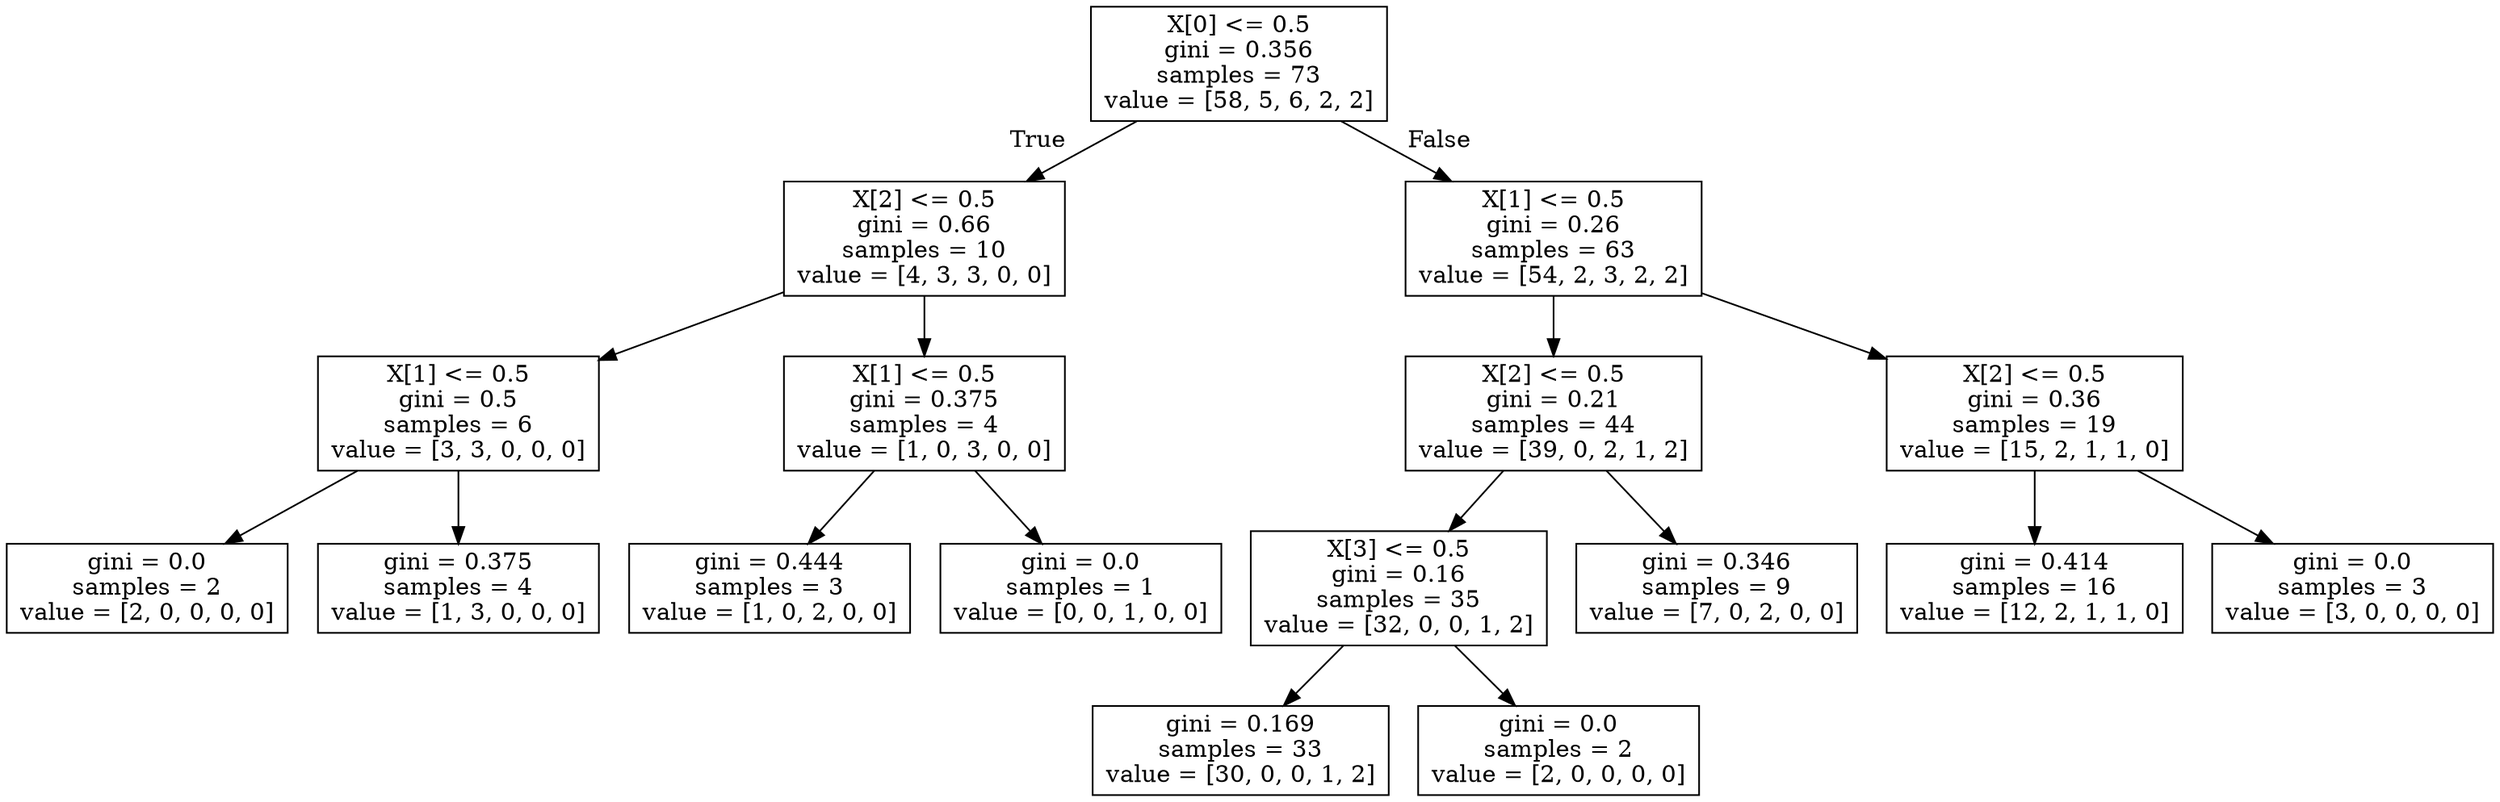 digraph Tree {
node [shape=box] ;
0 [label="X[0] <= 0.5\ngini = 0.356\nsamples = 73\nvalue = [58, 5, 6, 2, 2]"] ;
1 [label="X[2] <= 0.5\ngini = 0.66\nsamples = 10\nvalue = [4, 3, 3, 0, 0]"] ;
0 -> 1 [labeldistance=2.5, labelangle=45, headlabel="True"] ;
2 [label="X[1] <= 0.5\ngini = 0.5\nsamples = 6\nvalue = [3, 3, 0, 0, 0]"] ;
1 -> 2 ;
3 [label="gini = 0.0\nsamples = 2\nvalue = [2, 0, 0, 0, 0]"] ;
2 -> 3 ;
4 [label="gini = 0.375\nsamples = 4\nvalue = [1, 3, 0, 0, 0]"] ;
2 -> 4 ;
5 [label="X[1] <= 0.5\ngini = 0.375\nsamples = 4\nvalue = [1, 0, 3, 0, 0]"] ;
1 -> 5 ;
6 [label="gini = 0.444\nsamples = 3\nvalue = [1, 0, 2, 0, 0]"] ;
5 -> 6 ;
7 [label="gini = 0.0\nsamples = 1\nvalue = [0, 0, 1, 0, 0]"] ;
5 -> 7 ;
8 [label="X[1] <= 0.5\ngini = 0.26\nsamples = 63\nvalue = [54, 2, 3, 2, 2]"] ;
0 -> 8 [labeldistance=2.5, labelangle=-45, headlabel="False"] ;
9 [label="X[2] <= 0.5\ngini = 0.21\nsamples = 44\nvalue = [39, 0, 2, 1, 2]"] ;
8 -> 9 ;
10 [label="X[3] <= 0.5\ngini = 0.16\nsamples = 35\nvalue = [32, 0, 0, 1, 2]"] ;
9 -> 10 ;
11 [label="gini = 0.169\nsamples = 33\nvalue = [30, 0, 0, 1, 2]"] ;
10 -> 11 ;
12 [label="gini = 0.0\nsamples = 2\nvalue = [2, 0, 0, 0, 0]"] ;
10 -> 12 ;
13 [label="gini = 0.346\nsamples = 9\nvalue = [7, 0, 2, 0, 0]"] ;
9 -> 13 ;
14 [label="X[2] <= 0.5\ngini = 0.36\nsamples = 19\nvalue = [15, 2, 1, 1, 0]"] ;
8 -> 14 ;
15 [label="gini = 0.414\nsamples = 16\nvalue = [12, 2, 1, 1, 0]"] ;
14 -> 15 ;
16 [label="gini = 0.0\nsamples = 3\nvalue = [3, 0, 0, 0, 0]"] ;
14 -> 16 ;
}